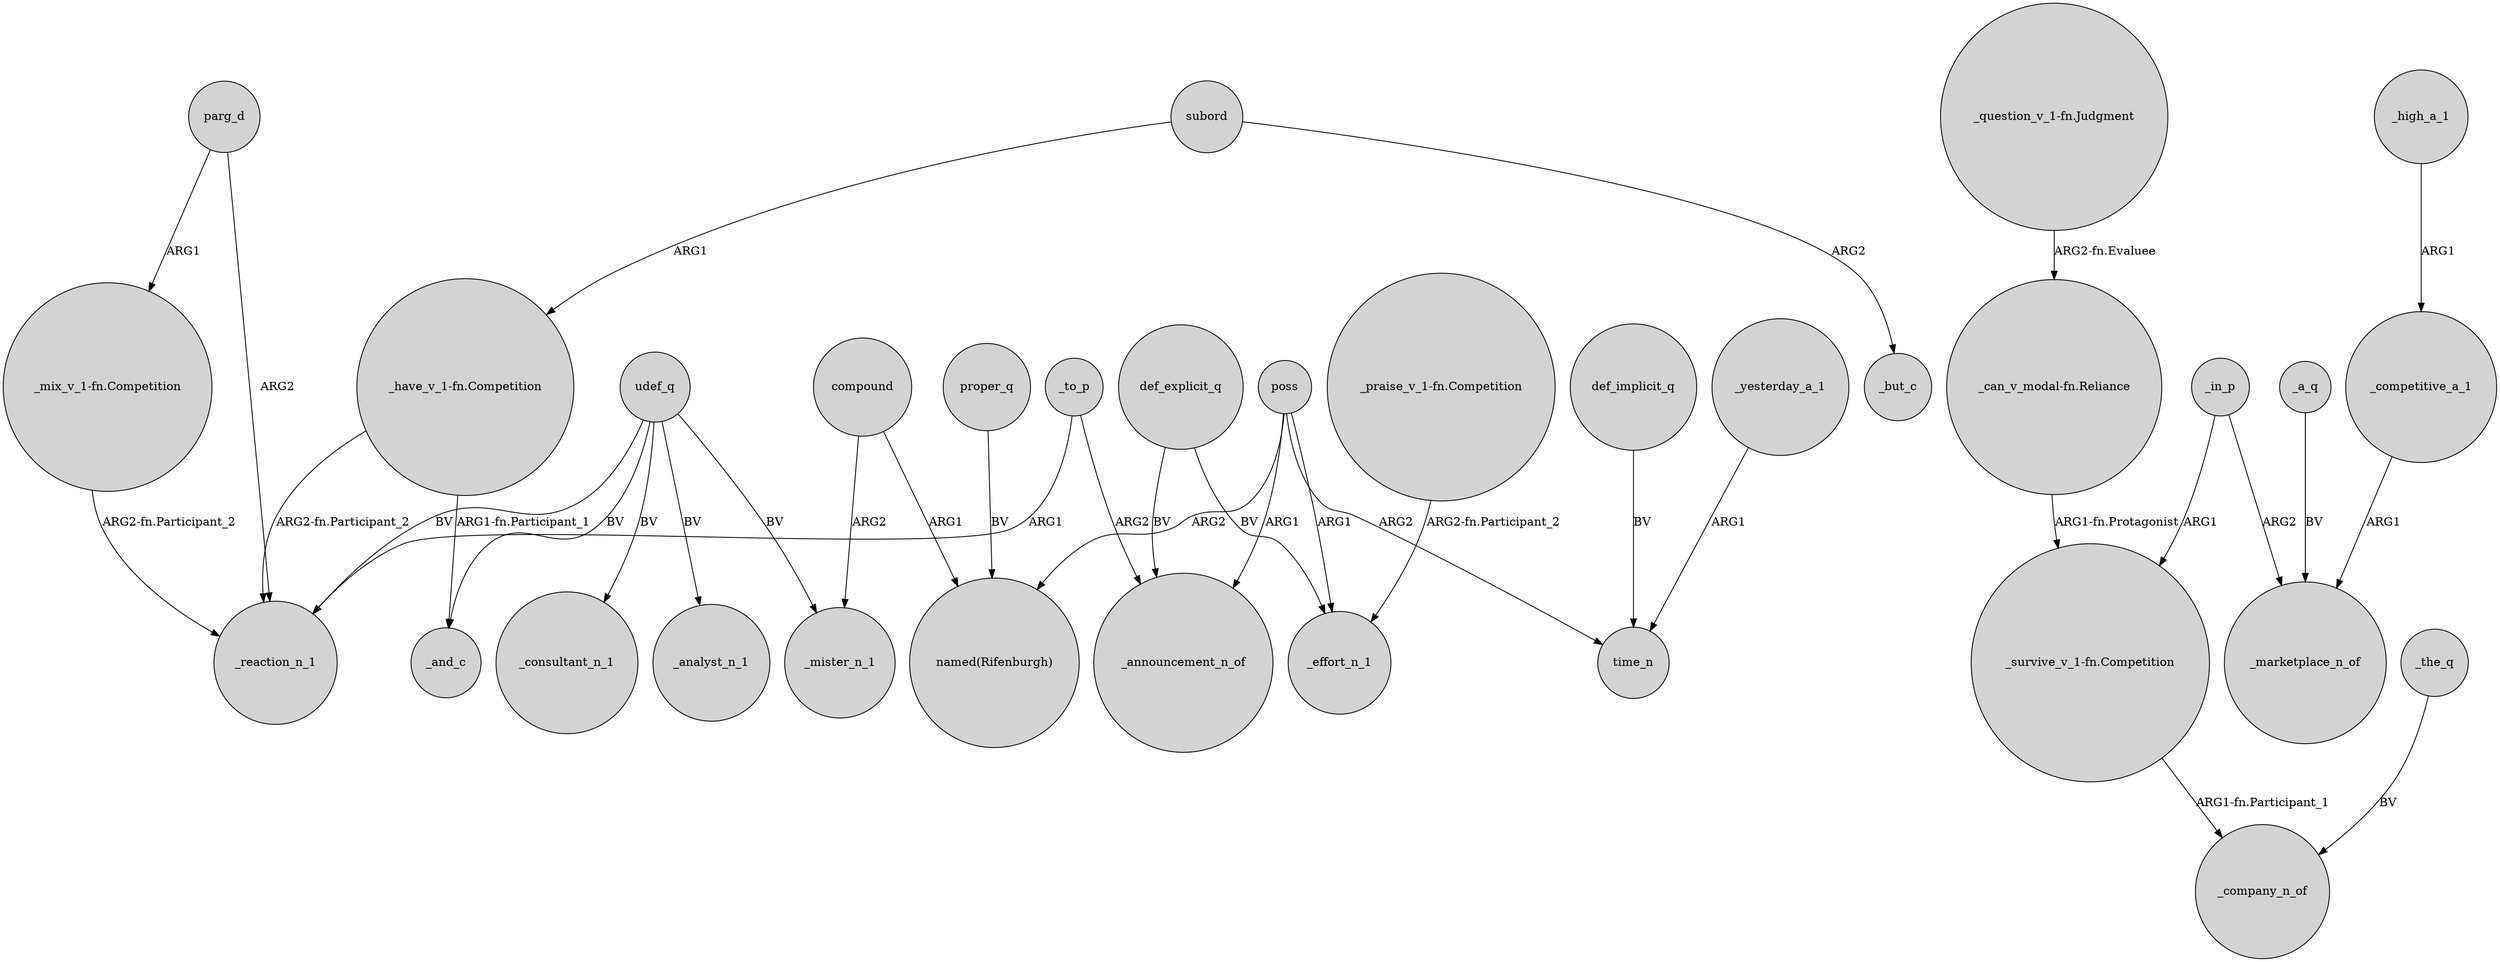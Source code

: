 digraph {
	node [shape=circle style=filled]
	parg_d -> "_mix_v_1-fn.Competition" [label=ARG1]
	"_praise_v_1-fn.Competition" -> _effort_n_1 [label="ARG2-fn.Participant_2"]
	compound -> _mister_n_1 [label=ARG2]
	def_explicit_q -> _effort_n_1 [label=BV]
	_in_p -> _marketplace_n_of [label=ARG2]
	udef_q -> _analyst_n_1 [label=BV]
	_in_p -> "_survive_v_1-fn.Competition" [label=ARG1]
	_competitive_a_1 -> _marketplace_n_of [label=ARG1]
	poss -> _announcement_n_of [label=ARG1]
	poss -> _effort_n_1 [label=ARG1]
	_yesterday_a_1 -> time_n [label=ARG1]
	poss -> "named(Rifenburgh)" [label=ARG2]
	_to_p -> _reaction_n_1 [label=ARG1]
	udef_q -> _and_c [label=BV]
	udef_q -> _mister_n_1 [label=BV]
	_a_q -> _marketplace_n_of [label=BV]
	"_mix_v_1-fn.Competition" -> _reaction_n_1 [label="ARG2-fn.Participant_2"]
	compound -> "named(Rifenburgh)" [label=ARG1]
	_to_p -> _announcement_n_of [label=ARG2]
	udef_q -> _reaction_n_1 [label=BV]
	subord -> _but_c [label=ARG2]
	"_can_v_modal-fn.Reliance" -> "_survive_v_1-fn.Competition" [label="ARG1-fn.Protagonist"]
	"_question_v_1-fn.Judgment" -> "_can_v_modal-fn.Reliance" [label="ARG2-fn.Evaluee"]
	"_survive_v_1-fn.Competition" -> _company_n_of [label="ARG1-fn.Participant_1"]
	_high_a_1 -> _competitive_a_1 [label=ARG1]
	poss -> time_n [label=ARG2]
	"_have_v_1-fn.Competition" -> _reaction_n_1 [label="ARG2-fn.Participant_2"]
	subord -> "_have_v_1-fn.Competition" [label=ARG1]
	proper_q -> "named(Rifenburgh)" [label=BV]
	_the_q -> _company_n_of [label=BV]
	def_explicit_q -> _announcement_n_of [label=BV]
	def_implicit_q -> time_n [label=BV]
	"_have_v_1-fn.Competition" -> _and_c [label="ARG1-fn.Participant_1"]
	parg_d -> _reaction_n_1 [label=ARG2]
	udef_q -> _consultant_n_1 [label=BV]
}

